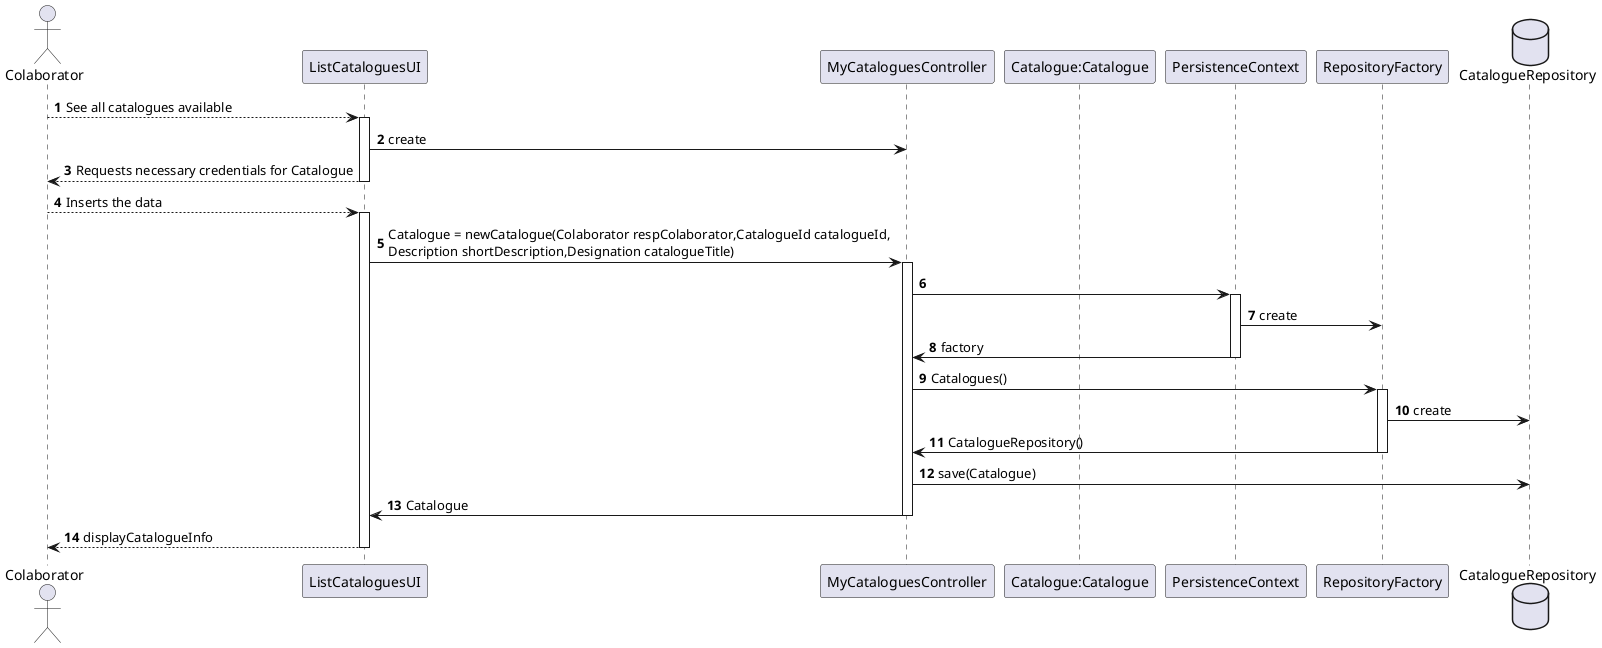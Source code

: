 @startuml
autonumber

actor "Colaborator" as C

participant "ListCataloguesUI" as UI
participant "MyCataloguesController" as CTRL
participant "Catalogue:Catalogue" as CC
participant "PersistenceContext" as PC
participant "RepositoryFactory" as RF


database "CatalogueRepository" as CR

C --> UI : See all catalogues available
activate UI
    UI -> CTRL : create
    UI --> C : Requests necessary credentials for Catalogue
deactivate UI

C --> UI : Inserts the data
activate UI
    UI -> CTRL : Catalogue = newCatalogue(Colaborator respColaborator,CatalogueId catalogueId,\nDescription shortDescription,Designation catalogueTitle)
    activate CTRL


        CTRL -> PC:
        activate PC
         PC->RF: create
         PC->CTRL: factory

        deactivate PC

        CTRL->RF:Catalogues()
        activate RF
        RF->CR:create
        RF->CTRL:CatalogueRepository()
        deactivate RF

        CTRL->CR:save(Catalogue)

        CTRL->UI:Catalogue
    deactivate CTRL

    UI --> C : displayCatalogueInfo
deactivate UI


@enduml
